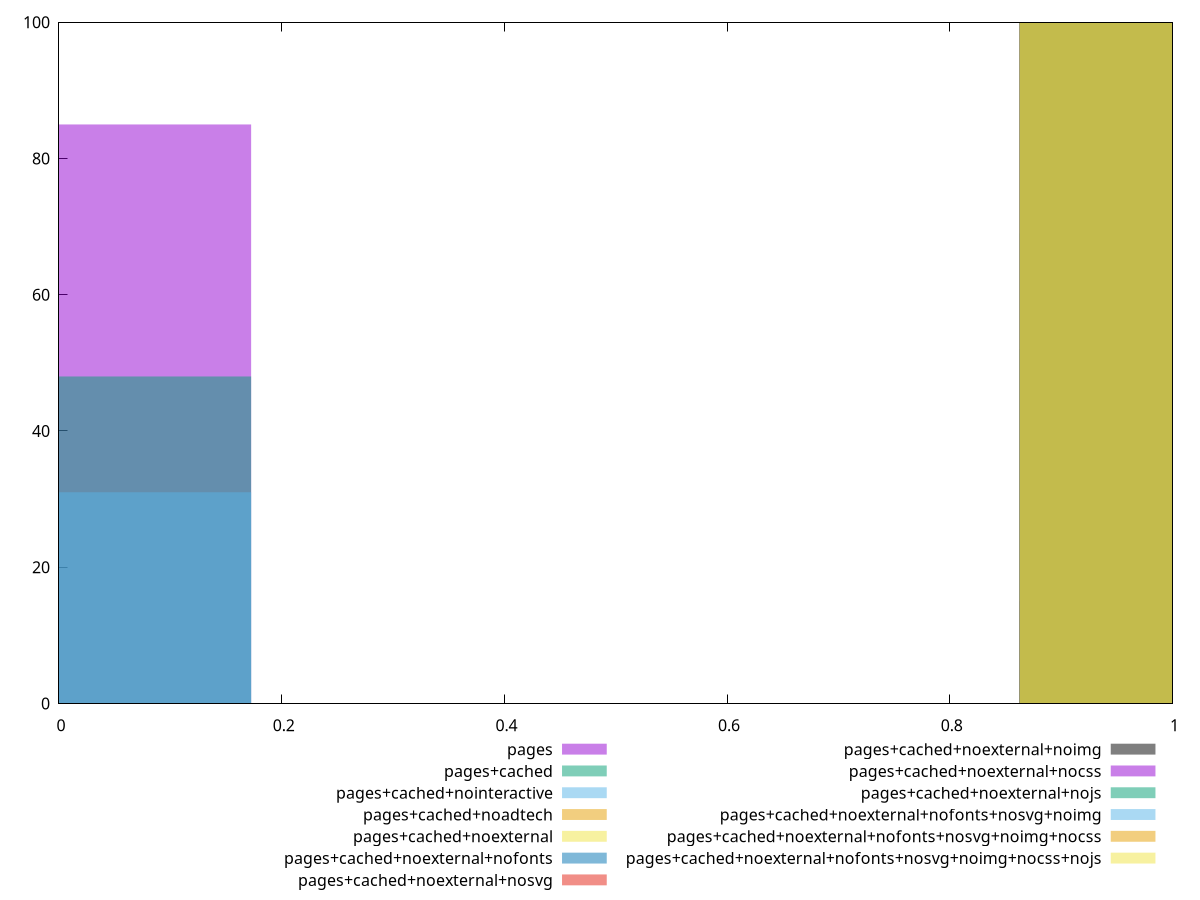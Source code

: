 reset

$pages <<EOF
0 85
1.0353093504611262 15
EOF

$pagesCached <<EOF
0 48
1.0353093504611262 52
EOF

$pagesCachedNointeractive <<EOF
0 31
1.0353093504611262 69
EOF

$pagesCachedNoadtech <<EOF
1.0353093504611262 100
EOF

$pagesCachedNoexternal <<EOF
1.0353093504611262 100
EOF

$pagesCachedNoexternalNofonts <<EOF
1.0353093504611262 100
EOF

$pagesCachedNoexternalNosvg <<EOF
1.0353093504611262 100
EOF

$pagesCachedNoexternalNoimg <<EOF
1.0353093504611262 100
EOF

$pagesCachedNoexternalNocss <<EOF
1.0353093504611262 100
EOF

$pagesCachedNoexternalNojs <<EOF
1.0353093504611262 100
EOF

$pagesCachedNoexternalNofontsNosvgNoimg <<EOF
1.0353093504611262 100
EOF

$pagesCachedNoexternalNofontsNosvgNoimgNocss <<EOF
1.0353093504611262 100
EOF

$pagesCachedNoexternalNofontsNosvgNoimgNocssNojs <<EOF
1.0353093504611262 100
EOF

set key outside below
set boxwidth 0.3451031168203754
set xrange [0:1]
set yrange [0:100]
set style fill transparent solid 0.5 noborder
set terminal svg size 640, 610 enhanced background rgb 'white'
set output "report_00007_2020-12-11T15:55:29.892Z/third-party-summary/comparison/histogram/all_score.svg"

plot $pages title "pages" with boxes, \
     $pagesCached title "pages+cached" with boxes, \
     $pagesCachedNointeractive title "pages+cached+nointeractive" with boxes, \
     $pagesCachedNoadtech title "pages+cached+noadtech" with boxes, \
     $pagesCachedNoexternal title "pages+cached+noexternal" with boxes, \
     $pagesCachedNoexternalNofonts title "pages+cached+noexternal+nofonts" with boxes, \
     $pagesCachedNoexternalNosvg title "pages+cached+noexternal+nosvg" with boxes, \
     $pagesCachedNoexternalNoimg title "pages+cached+noexternal+noimg" with boxes, \
     $pagesCachedNoexternalNocss title "pages+cached+noexternal+nocss" with boxes, \
     $pagesCachedNoexternalNojs title "pages+cached+noexternal+nojs" with boxes, \
     $pagesCachedNoexternalNofontsNosvgNoimg title "pages+cached+noexternal+nofonts+nosvg+noimg" with boxes, \
     $pagesCachedNoexternalNofontsNosvgNoimgNocss title "pages+cached+noexternal+nofonts+nosvg+noimg+nocss" with boxes, \
     $pagesCachedNoexternalNofontsNosvgNoimgNocssNojs title "pages+cached+noexternal+nofonts+nosvg+noimg+nocss+nojs" with boxes

reset
